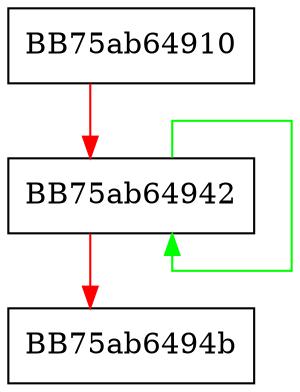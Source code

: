 digraph RemoveAll {
  node [shape="box"];
  graph [splines=ortho];
  BB75ab64910 -> BB75ab64942 [color="red"];
  BB75ab64942 -> BB75ab64942 [color="green"];
  BB75ab64942 -> BB75ab6494b [color="red"];
}
